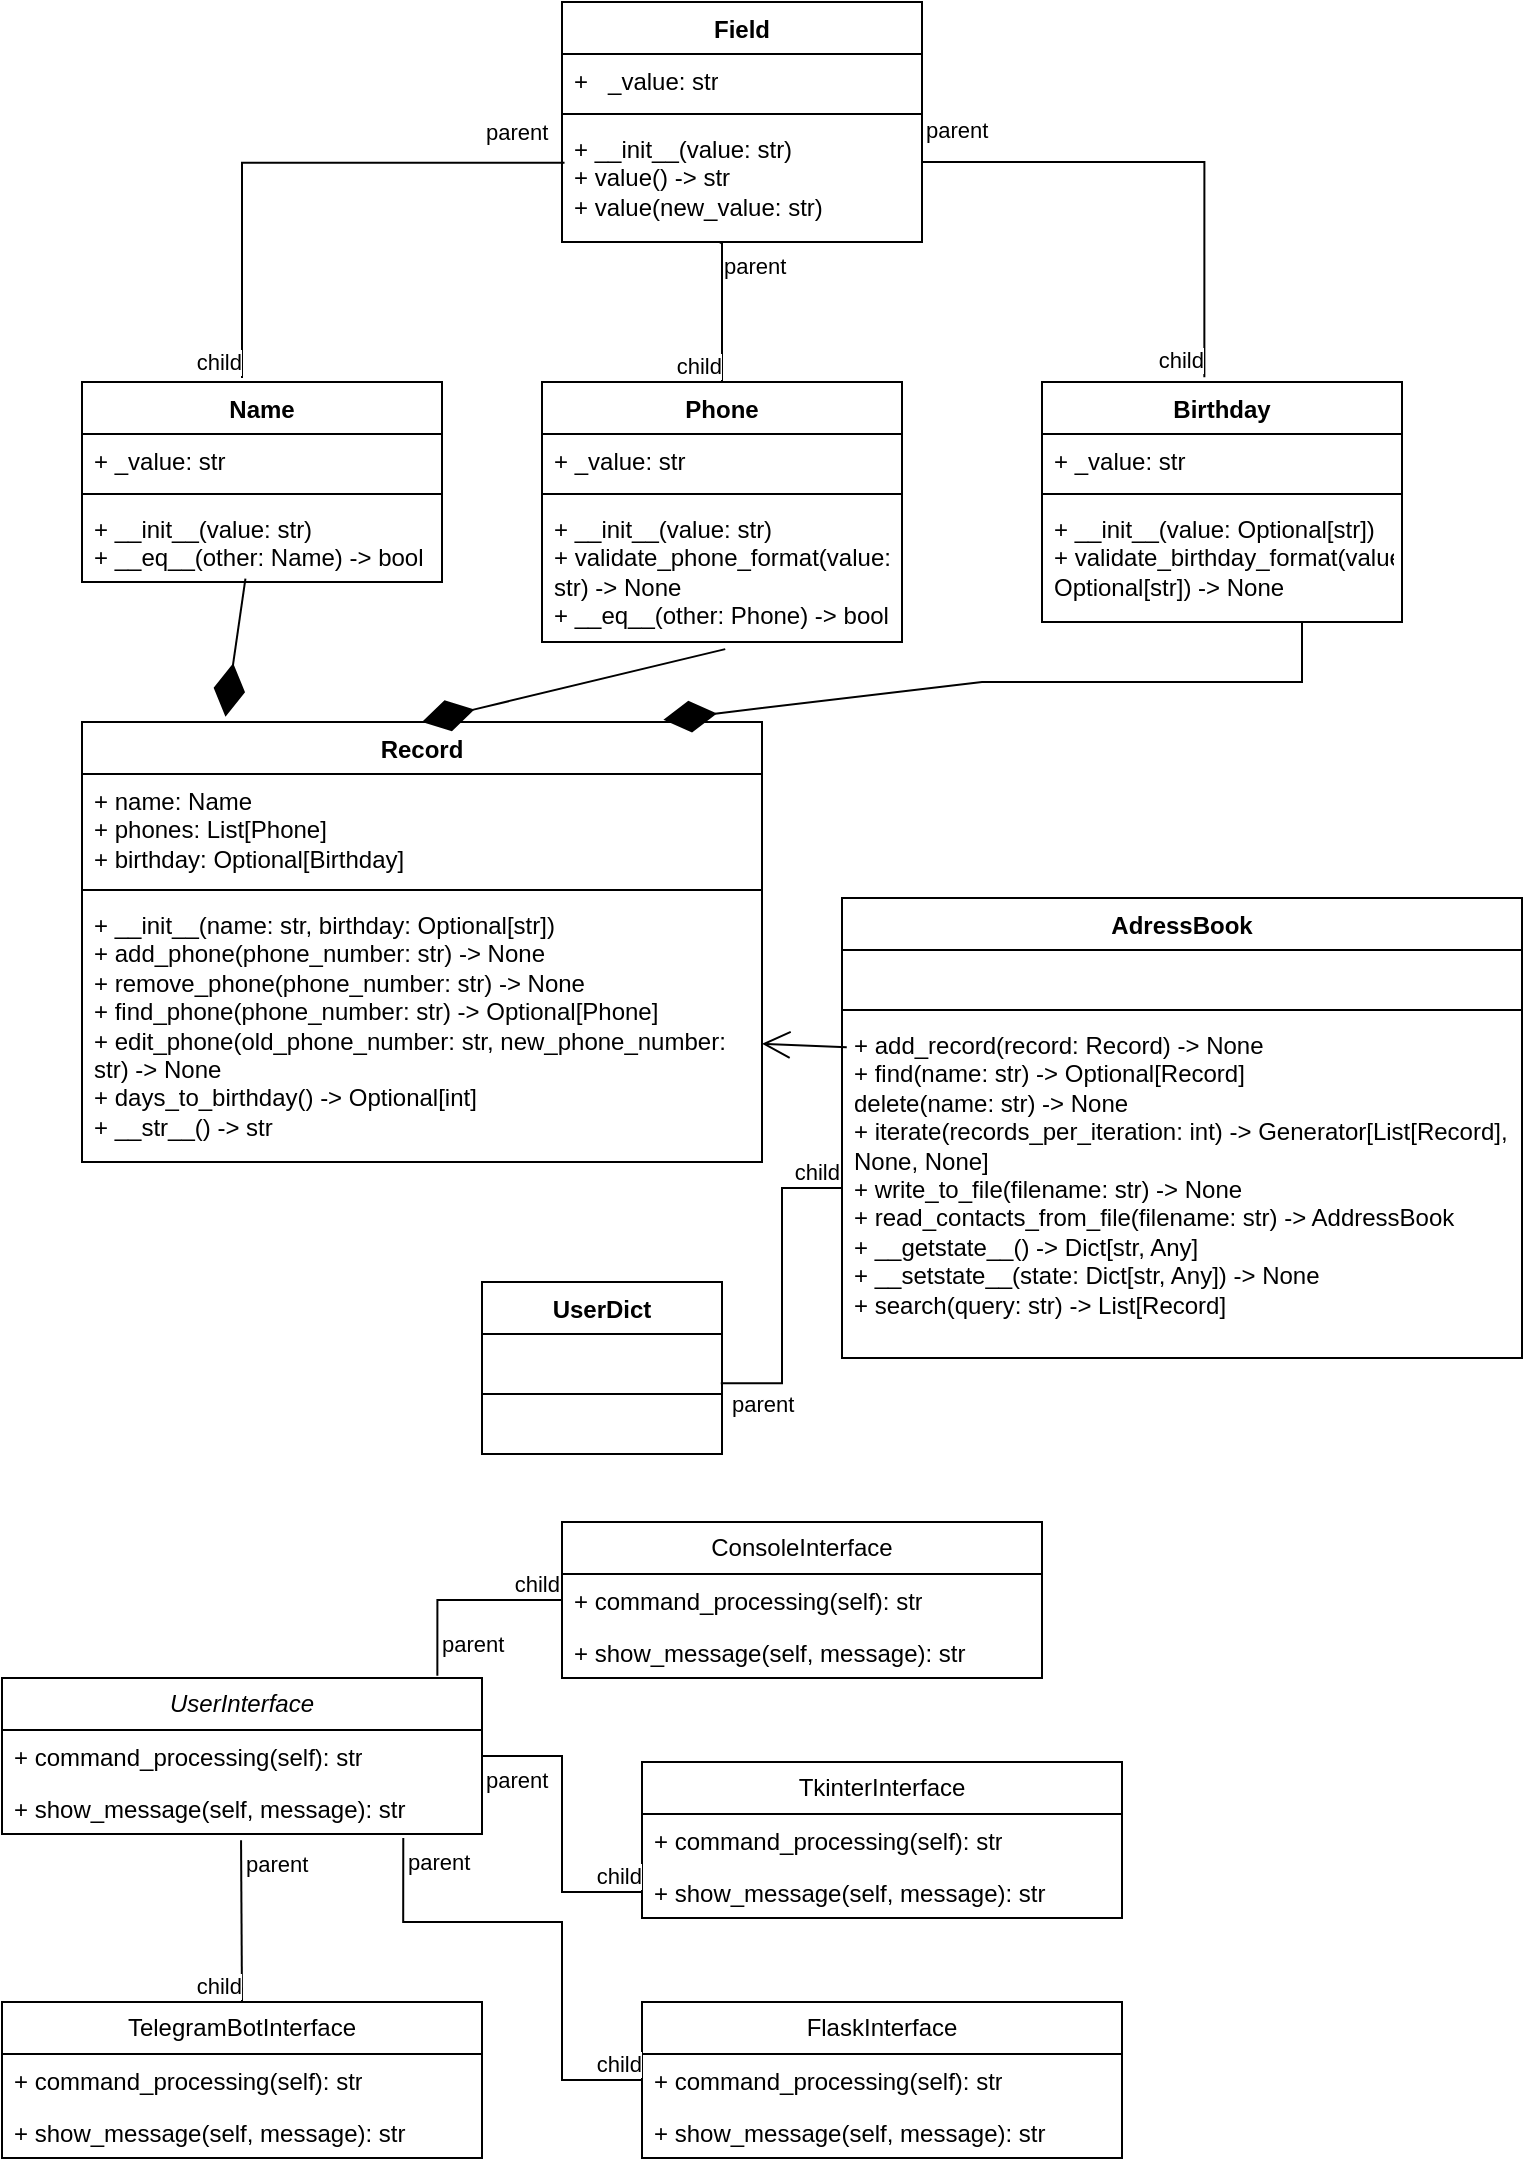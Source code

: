 <mxfile version="23.0.2" type="device">
  <diagram id="C5RBs43oDa-KdzZeNtuy" name="Page-1">
    <mxGraphModel dx="1050" dy="564" grid="1" gridSize="10" guides="1" tooltips="1" connect="1" arrows="1" fold="1" page="1" pageScale="1" pageWidth="827" pageHeight="1169" math="0" shadow="0">
      <root>
        <mxCell id="WIyWlLk6GJQsqaUBKTNV-0" />
        <mxCell id="WIyWlLk6GJQsqaUBKTNV-1" parent="WIyWlLk6GJQsqaUBKTNV-0" />
        <mxCell id="naYf3jAGKnjFygODrlEL-7" value="&lt;font style=&quot;vertical-align: inherit;&quot;&gt;&lt;font style=&quot;vertical-align: inherit;&quot;&gt;Field&lt;/font&gt;&lt;/font&gt;" style="swimlane;fontStyle=1;align=center;verticalAlign=top;childLayout=stackLayout;horizontal=1;startSize=26;horizontalStack=0;resizeParent=1;resizeParentMax=0;resizeLast=0;collapsible=1;marginBottom=0;whiteSpace=wrap;html=1;" parent="WIyWlLk6GJQsqaUBKTNV-1" vertex="1">
          <mxGeometry x="320" y="40" width="180" height="120" as="geometry" />
        </mxCell>
        <mxCell id="naYf3jAGKnjFygODrlEL-8" value="&lt;font style=&quot;vertical-align: inherit;&quot;&gt;&lt;font style=&quot;vertical-align: inherit;&quot;&gt;&lt;font style=&quot;vertical-align: inherit;&quot;&gt;&lt;font style=&quot;vertical-align: inherit;&quot;&gt;&lt;font style=&quot;vertical-align: inherit;&quot;&gt;&lt;font style=&quot;vertical-align: inherit;&quot;&gt;+&amp;nbsp;&amp;nbsp;&lt;/font&gt;&lt;/font&gt;&lt;/font&gt;&lt;/font&gt;&lt;/font&gt;&lt;/font&gt;&lt;font style=&quot;vertical-align: inherit;&quot;&gt;&lt;font style=&quot;vertical-align: inherit;&quot;&gt; _value: str&lt;br&gt;&lt;/font&gt;&lt;/font&gt;" style="text;strokeColor=none;fillColor=none;align=left;verticalAlign=top;spacingLeft=4;spacingRight=4;overflow=hidden;rotatable=0;points=[[0,0.5],[1,0.5]];portConstraint=eastwest;whiteSpace=wrap;html=1;" parent="naYf3jAGKnjFygODrlEL-7" vertex="1">
          <mxGeometry y="26" width="180" height="26" as="geometry" />
        </mxCell>
        <mxCell id="naYf3jAGKnjFygODrlEL-9" value="" style="line;strokeWidth=1;fillColor=none;align=left;verticalAlign=middle;spacingTop=-1;spacingLeft=3;spacingRight=3;rotatable=0;labelPosition=right;points=[];portConstraint=eastwest;strokeColor=inherit;" parent="naYf3jAGKnjFygODrlEL-7" vertex="1">
          <mxGeometry y="52" width="180" height="8" as="geometry" />
        </mxCell>
        <mxCell id="naYf3jAGKnjFygODrlEL-10" value="+ __init__(value: str)&lt;br&gt;+ value() -&amp;gt; str&lt;br&gt;+&amp;nbsp;value(new_value: str)" style="text;strokeColor=none;fillColor=none;align=left;verticalAlign=top;spacingLeft=4;spacingRight=4;overflow=hidden;rotatable=0;points=[[0,0.5],[1,0.5]];portConstraint=eastwest;whiteSpace=wrap;html=1;" parent="naYf3jAGKnjFygODrlEL-7" vertex="1">
          <mxGeometry y="60" width="180" height="60" as="geometry" />
        </mxCell>
        <mxCell id="naYf3jAGKnjFygODrlEL-11" value="&lt;font style=&quot;vertical-align: inherit;&quot;&gt;&lt;font style=&quot;vertical-align: inherit;&quot;&gt;Name&lt;/font&gt;&lt;/font&gt;" style="swimlane;fontStyle=1;align=center;verticalAlign=top;childLayout=stackLayout;horizontal=1;startSize=26;horizontalStack=0;resizeParent=1;resizeParentMax=0;resizeLast=0;collapsible=1;marginBottom=0;whiteSpace=wrap;html=1;" parent="WIyWlLk6GJQsqaUBKTNV-1" vertex="1">
          <mxGeometry x="80" y="230" width="180" height="100" as="geometry" />
        </mxCell>
        <mxCell id="naYf3jAGKnjFygODrlEL-12" value="&lt;font style=&quot;border-color: var(--border-color); vertical-align: inherit;&quot;&gt;+&lt;/font&gt;&lt;font style=&quot;border-color: var(--border-color); vertical-align: inherit;&quot;&gt;&amp;nbsp;_value: str&lt;/font&gt;" style="text;strokeColor=none;fillColor=none;align=left;verticalAlign=top;spacingLeft=4;spacingRight=4;overflow=hidden;rotatable=0;points=[[0,0.5],[1,0.5]];portConstraint=eastwest;whiteSpace=wrap;html=1;" parent="naYf3jAGKnjFygODrlEL-11" vertex="1">
          <mxGeometry y="26" width="180" height="26" as="geometry" />
        </mxCell>
        <mxCell id="naYf3jAGKnjFygODrlEL-13" value="" style="line;strokeWidth=1;fillColor=none;align=left;verticalAlign=middle;spacingTop=-1;spacingLeft=3;spacingRight=3;rotatable=0;labelPosition=right;points=[];portConstraint=eastwest;strokeColor=inherit;" parent="naYf3jAGKnjFygODrlEL-11" vertex="1">
          <mxGeometry y="52" width="180" height="8" as="geometry" />
        </mxCell>
        <mxCell id="naYf3jAGKnjFygODrlEL-14" value="+ __init__(value: str)&lt;br style=&quot;border-color: var(--border-color);&quot;&gt;+ __eq__(other: Name) -&amp;gt; bool" style="text;strokeColor=none;fillColor=none;align=left;verticalAlign=top;spacingLeft=4;spacingRight=4;overflow=hidden;rotatable=0;points=[[0,0.5],[1,0.5]];portConstraint=eastwest;whiteSpace=wrap;html=1;" parent="naYf3jAGKnjFygODrlEL-11" vertex="1">
          <mxGeometry y="60" width="180" height="40" as="geometry" />
        </mxCell>
        <mxCell id="naYf3jAGKnjFygODrlEL-15" value="&lt;font style=&quot;vertical-align: inherit;&quot;&gt;&lt;font style=&quot;vertical-align: inherit;&quot;&gt;Phone&lt;/font&gt;&lt;/font&gt;" style="swimlane;fontStyle=1;align=center;verticalAlign=top;childLayout=stackLayout;horizontal=1;startSize=26;horizontalStack=0;resizeParent=1;resizeParentMax=0;resizeLast=0;collapsible=1;marginBottom=0;whiteSpace=wrap;html=1;" parent="WIyWlLk6GJQsqaUBKTNV-1" vertex="1">
          <mxGeometry x="310" y="230" width="180" height="130" as="geometry" />
        </mxCell>
        <mxCell id="naYf3jAGKnjFygODrlEL-16" value="&lt;font style=&quot;border-color: var(--border-color); vertical-align: inherit;&quot;&gt;+&lt;/font&gt;&lt;font style=&quot;border-color: var(--border-color); vertical-align: inherit;&quot;&gt;&amp;nbsp;_value: str&lt;/font&gt;" style="text;strokeColor=none;fillColor=none;align=left;verticalAlign=top;spacingLeft=4;spacingRight=4;overflow=hidden;rotatable=0;points=[[0,0.5],[1,0.5]];portConstraint=eastwest;whiteSpace=wrap;html=1;" parent="naYf3jAGKnjFygODrlEL-15" vertex="1">
          <mxGeometry y="26" width="180" height="26" as="geometry" />
        </mxCell>
        <mxCell id="naYf3jAGKnjFygODrlEL-17" value="" style="line;strokeWidth=1;fillColor=none;align=left;verticalAlign=middle;spacingTop=-1;spacingLeft=3;spacingRight=3;rotatable=0;labelPosition=right;points=[];portConstraint=eastwest;strokeColor=inherit;" parent="naYf3jAGKnjFygODrlEL-15" vertex="1">
          <mxGeometry y="52" width="180" height="8" as="geometry" />
        </mxCell>
        <mxCell id="naYf3jAGKnjFygODrlEL-18" value="+&amp;nbsp;__init__(value: str)&lt;br&gt;+&amp;nbsp;validate_phone_format(value: str) -&amp;gt; None&lt;br&gt;+&amp;nbsp;__eq__(other: Phone) -&amp;gt; bool" style="text;strokeColor=none;fillColor=none;align=left;verticalAlign=top;spacingLeft=4;spacingRight=4;overflow=hidden;rotatable=0;points=[[0,0.5],[1,0.5]];portConstraint=eastwest;whiteSpace=wrap;html=1;" parent="naYf3jAGKnjFygODrlEL-15" vertex="1">
          <mxGeometry y="60" width="180" height="70" as="geometry" />
        </mxCell>
        <mxCell id="naYf3jAGKnjFygODrlEL-19" value="&lt;font style=&quot;vertical-align: inherit;&quot;&gt;&lt;font style=&quot;vertical-align: inherit;&quot;&gt;Birthday&lt;/font&gt;&lt;/font&gt;" style="swimlane;fontStyle=1;align=center;verticalAlign=top;childLayout=stackLayout;horizontal=1;startSize=26;horizontalStack=0;resizeParent=1;resizeParentMax=0;resizeLast=0;collapsible=1;marginBottom=0;whiteSpace=wrap;html=1;" parent="WIyWlLk6GJQsqaUBKTNV-1" vertex="1">
          <mxGeometry x="560" y="230" width="180" height="120" as="geometry" />
        </mxCell>
        <mxCell id="naYf3jAGKnjFygODrlEL-20" value="&lt;font style=&quot;border-color: var(--border-color); vertical-align: inherit;&quot;&gt;+&lt;/font&gt;&lt;font style=&quot;border-color: var(--border-color); vertical-align: inherit;&quot;&gt;&amp;nbsp;_value: str&lt;/font&gt;" style="text;strokeColor=none;fillColor=none;align=left;verticalAlign=top;spacingLeft=4;spacingRight=4;overflow=hidden;rotatable=0;points=[[0,0.5],[1,0.5]];portConstraint=eastwest;whiteSpace=wrap;html=1;" parent="naYf3jAGKnjFygODrlEL-19" vertex="1">
          <mxGeometry y="26" width="180" height="26" as="geometry" />
        </mxCell>
        <mxCell id="naYf3jAGKnjFygODrlEL-21" value="" style="line;strokeWidth=1;fillColor=none;align=left;verticalAlign=middle;spacingTop=-1;spacingLeft=3;spacingRight=3;rotatable=0;labelPosition=right;points=[];portConstraint=eastwest;strokeColor=inherit;" parent="naYf3jAGKnjFygODrlEL-19" vertex="1">
          <mxGeometry y="52" width="180" height="8" as="geometry" />
        </mxCell>
        <mxCell id="naYf3jAGKnjFygODrlEL-22" value="+&amp;nbsp;__init__(value: Optional[str])&lt;br&gt;+&amp;nbsp;validate_birthday_format(value: Optional[str]) -&amp;gt; None" style="text;strokeColor=none;fillColor=none;align=left;verticalAlign=top;spacingLeft=4;spacingRight=4;overflow=hidden;rotatable=0;points=[[0,0.5],[1,0.5]];portConstraint=eastwest;whiteSpace=wrap;html=1;" parent="naYf3jAGKnjFygODrlEL-19" vertex="1">
          <mxGeometry y="60" width="180" height="60" as="geometry" />
        </mxCell>
        <mxCell id="naYf3jAGKnjFygODrlEL-23" value="&lt;font style=&quot;vertical-align: inherit;&quot;&gt;&lt;font style=&quot;vertical-align: inherit;&quot;&gt;Record&lt;br&gt;&lt;br&gt;&lt;/font&gt;&lt;/font&gt;" style="swimlane;fontStyle=1;align=center;verticalAlign=top;childLayout=stackLayout;horizontal=1;startSize=26;horizontalStack=0;resizeParent=1;resizeParentMax=0;resizeLast=0;collapsible=1;marginBottom=0;whiteSpace=wrap;html=1;" parent="WIyWlLk6GJQsqaUBKTNV-1" vertex="1">
          <mxGeometry x="80" y="400" width="340" height="220" as="geometry" />
        </mxCell>
        <mxCell id="naYf3jAGKnjFygODrlEL-24" value="+&amp;nbsp;name: Name&lt;br&gt;+&amp;nbsp;phones: List[Phone]&lt;br&gt;+&amp;nbsp;birthday: Optional[Birthday]" style="text;strokeColor=none;fillColor=none;align=left;verticalAlign=top;spacingLeft=4;spacingRight=4;overflow=hidden;rotatable=0;points=[[0,0.5],[1,0.5]];portConstraint=eastwest;whiteSpace=wrap;html=1;" parent="naYf3jAGKnjFygODrlEL-23" vertex="1">
          <mxGeometry y="26" width="340" height="54" as="geometry" />
        </mxCell>
        <mxCell id="naYf3jAGKnjFygODrlEL-25" value="" style="line;strokeWidth=1;fillColor=none;align=left;verticalAlign=middle;spacingTop=-1;spacingLeft=3;spacingRight=3;rotatable=0;labelPosition=right;points=[];portConstraint=eastwest;strokeColor=inherit;" parent="naYf3jAGKnjFygODrlEL-23" vertex="1">
          <mxGeometry y="80" width="340" height="8" as="geometry" />
        </mxCell>
        <mxCell id="naYf3jAGKnjFygODrlEL-26" value="&lt;font face=&quot;Helvetica&quot; style=&quot;font-size: 12px;&quot;&gt;+&amp;nbsp;&lt;span style=&quot;color: var(--tw-prose-code); background-color: initial;&quot;&gt;__init__(name: s&lt;/span&gt;&lt;span style=&quot;color: var(--tw-prose-code); background-color: initial;&quot;&gt;tr, birthday: Optional[str])&lt;br&gt;&lt;/span&gt;+&amp;nbsp;&lt;span style=&quot;color: var(--tw-prose-code); background-color: initial;&quot;&gt;add_phone(phone_number: str) -&amp;gt; None&lt;br&gt;&lt;/span&gt;+&amp;nbsp;&lt;span style=&quot;color: var(--tw-prose-code); background-color: initial;&quot;&gt;remove_phone(phone_number: str) -&amp;gt; None&lt;br&gt;&lt;/span&gt;+&amp;nbsp;&lt;span style=&quot;color: var(--tw-prose-code); background-color: initial;&quot;&gt;find_phone(phone_number: str) -&amp;gt; Optional[Phone]&lt;br&gt;&lt;/span&gt;+&amp;nbsp;&lt;span style=&quot;color: var(--tw-prose-code); background-color: initial;&quot;&gt;edit_phone(old_phone_number: str, new_phone_number: str) -&amp;gt; None&lt;br&gt;&lt;/span&gt;+&amp;nbsp;&lt;span style=&quot;color: var(--tw-prose-code); background-color: initial;&quot;&gt;days_to_birthday() -&amp;gt; Optional[int]&lt;br&gt;&lt;/span&gt;+&amp;nbsp;&lt;span style=&quot;color: var(--tw-prose-code); background-color: initial;&quot;&gt;__str__() -&amp;gt; str&lt;/span&gt;&lt;/font&gt;" style="text;strokeColor=none;fillColor=none;align=left;verticalAlign=top;spacingLeft=4;spacingRight=4;overflow=hidden;rotatable=0;points=[[0,0.5],[1,0.5]];portConstraint=eastwest;whiteSpace=wrap;html=1;" parent="naYf3jAGKnjFygODrlEL-23" vertex="1">
          <mxGeometry y="88" width="340" height="132" as="geometry" />
        </mxCell>
        <mxCell id="naYf3jAGKnjFygODrlEL-27" value="&lt;font style=&quot;vertical-align: inherit;&quot;&gt;&lt;font style=&quot;vertical-align: inherit;&quot;&gt;AdressBook&lt;/font&gt;&lt;/font&gt;" style="swimlane;fontStyle=1;align=center;verticalAlign=top;childLayout=stackLayout;horizontal=1;startSize=26;horizontalStack=0;resizeParent=1;resizeParentMax=0;resizeLast=0;collapsible=1;marginBottom=0;whiteSpace=wrap;html=1;" parent="WIyWlLk6GJQsqaUBKTNV-1" vertex="1">
          <mxGeometry x="460" y="488" width="340" height="230" as="geometry" />
        </mxCell>
        <mxCell id="naYf3jAGKnjFygODrlEL-28" value="&lt;br&gt;" style="text;strokeColor=none;fillColor=none;align=left;verticalAlign=top;spacingLeft=4;spacingRight=4;overflow=hidden;rotatable=0;points=[[0,0.5],[1,0.5]];portConstraint=eastwest;whiteSpace=wrap;html=1;" parent="naYf3jAGKnjFygODrlEL-27" vertex="1">
          <mxGeometry y="26" width="340" height="26" as="geometry" />
        </mxCell>
        <mxCell id="naYf3jAGKnjFygODrlEL-29" value="" style="line;strokeWidth=1;fillColor=none;align=left;verticalAlign=middle;spacingTop=-1;spacingLeft=3;spacingRight=3;rotatable=0;labelPosition=right;points=[];portConstraint=eastwest;strokeColor=inherit;" parent="naYf3jAGKnjFygODrlEL-27" vertex="1">
          <mxGeometry y="52" width="340" height="8" as="geometry" />
        </mxCell>
        <mxCell id="naYf3jAGKnjFygODrlEL-30" value="+&amp;nbsp;add_record(record: Record) -&amp;gt; None&lt;div&gt;+ find(name: str) -&amp;gt; Optional[Record]&lt;/div&gt;&lt;div&gt;delete(name: str) -&amp;gt; None&lt;/div&gt;&lt;div&gt;+ iterate(records_per_iteration: int) -&amp;gt; Generator[List[Record], None, None]&lt;/div&gt;&lt;div&gt;+ write_to_file(filename: str) -&amp;gt; None&lt;/div&gt;&lt;div&gt;+ read_contacts_from_file(filename: str) -&amp;gt; AddressBook&lt;/div&gt;&lt;div&gt;+ __getstate__() -&amp;gt; Dict[str, Any]&lt;/div&gt;&lt;div&gt;+ __setstate__(state: Dict[str, Any]) -&amp;gt; None&lt;/div&gt;&lt;div&gt;+ search(query: str) -&amp;gt; List[Record]&lt;/div&gt;" style="text;strokeColor=none;fillColor=none;align=left;verticalAlign=top;spacingLeft=4;spacingRight=4;overflow=hidden;rotatable=0;points=[[0,0.5],[1,0.5]];portConstraint=eastwest;whiteSpace=wrap;html=1;" parent="naYf3jAGKnjFygODrlEL-27" vertex="1">
          <mxGeometry y="60" width="340" height="170" as="geometry" />
        </mxCell>
        <mxCell id="naYf3jAGKnjFygODrlEL-31" value="&lt;font style=&quot;vertical-align: inherit;&quot;&gt;&lt;font style=&quot;vertical-align: inherit;&quot;&gt;UserDict&lt;/font&gt;&lt;/font&gt;" style="swimlane;fontStyle=1;align=center;verticalAlign=top;childLayout=stackLayout;horizontal=1;startSize=26;horizontalStack=0;resizeParent=1;resizeParentMax=0;resizeLast=0;collapsible=1;marginBottom=0;whiteSpace=wrap;html=1;" parent="WIyWlLk6GJQsqaUBKTNV-1" vertex="1">
          <mxGeometry x="280" y="680" width="120" height="86" as="geometry" />
        </mxCell>
        <mxCell id="naYf3jAGKnjFygODrlEL-32" value="&lt;br&gt;" style="text;strokeColor=none;fillColor=none;align=left;verticalAlign=top;spacingLeft=4;spacingRight=4;overflow=hidden;rotatable=0;points=[[0,0.5],[1,0.5]];portConstraint=eastwest;whiteSpace=wrap;html=1;" parent="naYf3jAGKnjFygODrlEL-31" vertex="1">
          <mxGeometry y="26" width="120" height="26" as="geometry" />
        </mxCell>
        <mxCell id="naYf3jAGKnjFygODrlEL-33" value="" style="line;strokeWidth=1;fillColor=none;align=left;verticalAlign=middle;spacingTop=-1;spacingLeft=3;spacingRight=3;rotatable=0;labelPosition=right;points=[];portConstraint=eastwest;strokeColor=inherit;" parent="naYf3jAGKnjFygODrlEL-31" vertex="1">
          <mxGeometry y="52" width="120" height="8" as="geometry" />
        </mxCell>
        <mxCell id="naYf3jAGKnjFygODrlEL-34" value="&lt;br&gt;" style="text;strokeColor=none;fillColor=none;align=left;verticalAlign=top;spacingLeft=4;spacingRight=4;overflow=hidden;rotatable=0;points=[[0,0.5],[1,0.5]];portConstraint=eastwest;whiteSpace=wrap;html=1;" parent="naYf3jAGKnjFygODrlEL-31" vertex="1">
          <mxGeometry y="60" width="120" height="26" as="geometry" />
        </mxCell>
        <mxCell id="naYf3jAGKnjFygODrlEL-42" value="" style="endArrow=none;html=1;edgeStyle=orthogonalEdgeStyle;rounded=0;entryX=0.5;entryY=0;entryDx=0;entryDy=0;exitX=0.438;exitY=1.007;exitDx=0;exitDy=0;exitPerimeter=0;" parent="WIyWlLk6GJQsqaUBKTNV-1" target="naYf3jAGKnjFygODrlEL-15" edge="1" source="naYf3jAGKnjFygODrlEL-10">
          <mxGeometry relative="1" as="geometry">
            <mxPoint x="410" y="160" as="sourcePoint" />
            <mxPoint x="490" y="120" as="targetPoint" />
            <Array as="points">
              <mxPoint x="400" y="160" />
            </Array>
          </mxGeometry>
        </mxCell>
        <mxCell id="naYf3jAGKnjFygODrlEL-43" value="parent" style="edgeLabel;resizable=0;html=1;align=left;verticalAlign=bottom;" parent="naYf3jAGKnjFygODrlEL-42" connectable="0" vertex="1">
          <mxGeometry x="-1" relative="1" as="geometry">
            <mxPoint y="20" as="offset" />
          </mxGeometry>
        </mxCell>
        <mxCell id="naYf3jAGKnjFygODrlEL-44" value="child" style="edgeLabel;resizable=0;html=1;align=right;verticalAlign=bottom;" parent="naYf3jAGKnjFygODrlEL-42" connectable="0" vertex="1">
          <mxGeometry x="1" relative="1" as="geometry" />
        </mxCell>
        <mxCell id="naYf3jAGKnjFygODrlEL-51" value="" style="endArrow=open;endFill=1;endSize=12;html=1;rounded=0;exitX=0.007;exitY=0.086;exitDx=0;exitDy=0;exitPerimeter=0;" parent="WIyWlLk6GJQsqaUBKTNV-1" source="naYf3jAGKnjFygODrlEL-30" target="naYf3jAGKnjFygODrlEL-26" edge="1">
          <mxGeometry width="160" relative="1" as="geometry">
            <mxPoint x="330" y="520" as="sourcePoint" />
            <mxPoint x="420" y="580" as="targetPoint" />
          </mxGeometry>
        </mxCell>
        <mxCell id="naYf3jAGKnjFygODrlEL-70" value="" style="endArrow=diamondThin;endFill=1;endSize=24;html=1;rounded=0;entryX=0.855;entryY=-0.005;entryDx=0;entryDy=0;entryPerimeter=0;" parent="WIyWlLk6GJQsqaUBKTNV-1" target="naYf3jAGKnjFygODrlEL-23" edge="1">
          <mxGeometry width="160" relative="1" as="geometry">
            <mxPoint x="690" y="350" as="sourcePoint" />
            <mxPoint x="530" y="430" as="targetPoint" />
            <Array as="points">
              <mxPoint x="690" y="380" />
              <mxPoint x="530" y="380" />
            </Array>
          </mxGeometry>
        </mxCell>
        <mxCell id="naYf3jAGKnjFygODrlEL-71" value="" style="endArrow=diamondThin;endFill=1;endSize=24;html=1;rounded=0;exitX=0.509;exitY=1.051;exitDx=0;exitDy=0;exitPerimeter=0;entryX=0.5;entryY=0;entryDx=0;entryDy=0;" parent="WIyWlLk6GJQsqaUBKTNV-1" source="naYf3jAGKnjFygODrlEL-18" target="naYf3jAGKnjFygODrlEL-23" edge="1">
          <mxGeometry width="160" relative="1" as="geometry">
            <mxPoint x="260" y="430" as="sourcePoint" />
            <mxPoint x="420" y="430" as="targetPoint" />
          </mxGeometry>
        </mxCell>
        <mxCell id="WKy5ZO5kyxeO5lvzxy-c-2" value="" style="endArrow=diamondThin;endFill=1;endSize=24;html=1;rounded=0;entryX=0.211;entryY=-0.012;entryDx=0;entryDy=0;entryPerimeter=0;exitX=0.454;exitY=0.957;exitDx=0;exitDy=0;exitPerimeter=0;" parent="WIyWlLk6GJQsqaUBKTNV-1" source="naYf3jAGKnjFygODrlEL-14" target="naYf3jAGKnjFygODrlEL-23" edge="1">
          <mxGeometry width="160" relative="1" as="geometry">
            <mxPoint x="240" y="380" as="sourcePoint" />
            <mxPoint x="400" y="380" as="targetPoint" />
          </mxGeometry>
        </mxCell>
        <mxCell id="WKy5ZO5kyxeO5lvzxy-c-3" value="&lt;div style=&quot;line-height: 19px;&quot;&gt;&lt;span style=&quot;background-color: rgb(255, 255, 255);&quot;&gt;&lt;i style=&quot;&quot;&gt;&lt;font style=&quot;font-size: 12px;&quot; face=&quot;Helvetica&quot;&gt;UserInterface&lt;/font&gt;&lt;/i&gt;&lt;/span&gt;&lt;/div&gt;" style="swimlane;fontStyle=0;childLayout=stackLayout;horizontal=1;startSize=26;fillColor=none;horizontalStack=0;resizeParent=1;resizeParentMax=0;resizeLast=0;collapsible=1;marginBottom=0;whiteSpace=wrap;html=1;" parent="WIyWlLk6GJQsqaUBKTNV-1" vertex="1">
          <mxGeometry x="40" y="878" width="240" height="78" as="geometry" />
        </mxCell>
        <mxCell id="WKy5ZO5kyxeO5lvzxy-c-4" value="+&amp;nbsp;command_processing(self): str" style="text;strokeColor=none;fillColor=none;align=left;verticalAlign=top;spacingLeft=4;spacingRight=4;overflow=hidden;rotatable=0;points=[[0,0.5],[1,0.5]];portConstraint=eastwest;whiteSpace=wrap;html=1;" parent="WKy5ZO5kyxeO5lvzxy-c-3" vertex="1">
          <mxGeometry y="26" width="240" height="26" as="geometry" />
        </mxCell>
        <mxCell id="WKy5ZO5kyxeO5lvzxy-c-5" value="+&amp;nbsp;show_message(self, message): str" style="text;strokeColor=none;fillColor=none;align=left;verticalAlign=top;spacingLeft=4;spacingRight=4;overflow=hidden;rotatable=0;points=[[0,0.5],[1,0.5]];portConstraint=eastwest;whiteSpace=wrap;html=1;" parent="WKy5ZO5kyxeO5lvzxy-c-3" vertex="1">
          <mxGeometry y="52" width="240" height="26" as="geometry" />
        </mxCell>
        <mxCell id="WKy5ZO5kyxeO5lvzxy-c-8" value="&lt;div style=&quot;line-height: 19px;&quot;&gt;&lt;div style=&quot;line-height: 19px;&quot;&gt;&lt;font style=&quot;font-size: 12px;&quot; face=&quot;Helvetica&quot;&gt;ConsoleInterface&lt;/font&gt;&lt;/div&gt;&lt;/div&gt;" style="swimlane;fontStyle=0;childLayout=stackLayout;horizontal=1;startSize=26;fillColor=none;horizontalStack=0;resizeParent=1;resizeParentMax=0;resizeLast=0;collapsible=1;marginBottom=0;whiteSpace=wrap;html=1;" parent="WIyWlLk6GJQsqaUBKTNV-1" vertex="1">
          <mxGeometry x="320" y="800" width="240" height="78" as="geometry" />
        </mxCell>
        <mxCell id="WKy5ZO5kyxeO5lvzxy-c-9" value="+&amp;nbsp;command_processing(self): str" style="text;strokeColor=none;fillColor=none;align=left;verticalAlign=top;spacingLeft=4;spacingRight=4;overflow=hidden;rotatable=0;points=[[0,0.5],[1,0.5]];portConstraint=eastwest;whiteSpace=wrap;html=1;" parent="WKy5ZO5kyxeO5lvzxy-c-8" vertex="1">
          <mxGeometry y="26" width="240" height="26" as="geometry" />
        </mxCell>
        <mxCell id="WKy5ZO5kyxeO5lvzxy-c-10" value="+&amp;nbsp;show_message(self, message): str" style="text;strokeColor=none;fillColor=none;align=left;verticalAlign=top;spacingLeft=4;spacingRight=4;overflow=hidden;rotatable=0;points=[[0,0.5],[1,0.5]];portConstraint=eastwest;whiteSpace=wrap;html=1;" parent="WKy5ZO5kyxeO5lvzxy-c-8" vertex="1">
          <mxGeometry y="52" width="240" height="26" as="geometry" />
        </mxCell>
        <mxCell id="WKy5ZO5kyxeO5lvzxy-c-11" value="&lt;div style=&quot;line-height: 19px;&quot;&gt;&lt;div style=&quot;line-height: 19px;&quot;&gt;&lt;font style=&quot;font-size: 12px;&quot; face=&quot;Helvetica&quot;&gt;TkinterInterface&lt;/font&gt;&lt;/div&gt;&lt;/div&gt;" style="swimlane;fontStyle=0;childLayout=stackLayout;horizontal=1;startSize=26;fillColor=none;horizontalStack=0;resizeParent=1;resizeParentMax=0;resizeLast=0;collapsible=1;marginBottom=0;whiteSpace=wrap;html=1;" parent="WIyWlLk6GJQsqaUBKTNV-1" vertex="1">
          <mxGeometry x="360" y="920" width="240" height="78" as="geometry" />
        </mxCell>
        <mxCell id="WKy5ZO5kyxeO5lvzxy-c-12" value="+&amp;nbsp;command_processing(self): str" style="text;strokeColor=none;fillColor=none;align=left;verticalAlign=top;spacingLeft=4;spacingRight=4;overflow=hidden;rotatable=0;points=[[0,0.5],[1,0.5]];portConstraint=eastwest;whiteSpace=wrap;html=1;" parent="WKy5ZO5kyxeO5lvzxy-c-11" vertex="1">
          <mxGeometry y="26" width="240" height="26" as="geometry" />
        </mxCell>
        <mxCell id="WKy5ZO5kyxeO5lvzxy-c-13" value="+&amp;nbsp;show_message(self, message): str" style="text;strokeColor=none;fillColor=none;align=left;verticalAlign=top;spacingLeft=4;spacingRight=4;overflow=hidden;rotatable=0;points=[[0,0.5],[1,0.5]];portConstraint=eastwest;whiteSpace=wrap;html=1;" parent="WKy5ZO5kyxeO5lvzxy-c-11" vertex="1">
          <mxGeometry y="52" width="240" height="26" as="geometry" />
        </mxCell>
        <mxCell id="WKy5ZO5kyxeO5lvzxy-c-14" value="&lt;div style=&quot;line-height: 19px;&quot;&gt;&lt;div style=&quot;line-height: 19px;&quot;&gt;&lt;font style=&quot;font-size: 12px;&quot;&gt;FlaskInterface&lt;/font&gt;&lt;/div&gt;&lt;/div&gt;" style="swimlane;fontStyle=0;childLayout=stackLayout;horizontal=1;startSize=26;fillColor=none;horizontalStack=0;resizeParent=1;resizeParentMax=0;resizeLast=0;collapsible=1;marginBottom=0;whiteSpace=wrap;html=1;" parent="WIyWlLk6GJQsqaUBKTNV-1" vertex="1">
          <mxGeometry x="360" y="1040" width="240" height="78" as="geometry" />
        </mxCell>
        <mxCell id="WKy5ZO5kyxeO5lvzxy-c-15" value="+&amp;nbsp;command_processing(self): str" style="text;strokeColor=none;fillColor=none;align=left;verticalAlign=top;spacingLeft=4;spacingRight=4;overflow=hidden;rotatable=0;points=[[0,0.5],[1,0.5]];portConstraint=eastwest;whiteSpace=wrap;html=1;" parent="WKy5ZO5kyxeO5lvzxy-c-14" vertex="1">
          <mxGeometry y="26" width="240" height="26" as="geometry" />
        </mxCell>
        <mxCell id="WKy5ZO5kyxeO5lvzxy-c-16" value="+&amp;nbsp;show_message(self, message): str" style="text;strokeColor=none;fillColor=none;align=left;verticalAlign=top;spacingLeft=4;spacingRight=4;overflow=hidden;rotatable=0;points=[[0,0.5],[1,0.5]];portConstraint=eastwest;whiteSpace=wrap;html=1;" parent="WKy5ZO5kyxeO5lvzxy-c-14" vertex="1">
          <mxGeometry y="52" width="240" height="26" as="geometry" />
        </mxCell>
        <mxCell id="WKy5ZO5kyxeO5lvzxy-c-18" value="&lt;div style=&quot;line-height: 19px;&quot;&gt;&lt;div style=&quot;line-height: 19px;&quot;&gt;&lt;font style=&quot;font-size: 12px;&quot; face=&quot;Helvetica&quot;&gt;TelegramBotInterface&lt;/font&gt;&lt;/div&gt;&lt;/div&gt;" style="swimlane;fontStyle=0;childLayout=stackLayout;horizontal=1;startSize=26;fillColor=none;horizontalStack=0;resizeParent=1;resizeParentMax=0;resizeLast=0;collapsible=1;marginBottom=0;whiteSpace=wrap;html=1;" parent="WIyWlLk6GJQsqaUBKTNV-1" vertex="1">
          <mxGeometry x="40" y="1040" width="240" height="78" as="geometry" />
        </mxCell>
        <mxCell id="WKy5ZO5kyxeO5lvzxy-c-19" value="+&amp;nbsp;command_processing(self): str" style="text;strokeColor=none;fillColor=none;align=left;verticalAlign=top;spacingLeft=4;spacingRight=4;overflow=hidden;rotatable=0;points=[[0,0.5],[1,0.5]];portConstraint=eastwest;whiteSpace=wrap;html=1;" parent="WKy5ZO5kyxeO5lvzxy-c-18" vertex="1">
          <mxGeometry y="26" width="240" height="26" as="geometry" />
        </mxCell>
        <mxCell id="WKy5ZO5kyxeO5lvzxy-c-20" value="+&amp;nbsp;show_message(self, message): str" style="text;strokeColor=none;fillColor=none;align=left;verticalAlign=top;spacingLeft=4;spacingRight=4;overflow=hidden;rotatable=0;points=[[0,0.5],[1,0.5]];portConstraint=eastwest;whiteSpace=wrap;html=1;" parent="WKy5ZO5kyxeO5lvzxy-c-18" vertex="1">
          <mxGeometry y="52" width="240" height="26" as="geometry" />
        </mxCell>
        <mxCell id="WKy5ZO5kyxeO5lvzxy-c-22" value="" style="endArrow=none;html=1;edgeStyle=orthogonalEdgeStyle;rounded=0;exitX=0.995;exitY=0.945;exitDx=0;exitDy=0;exitPerimeter=0;" parent="WIyWlLk6GJQsqaUBKTNV-1" source="naYf3jAGKnjFygODrlEL-32" target="naYf3jAGKnjFygODrlEL-30" edge="1">
          <mxGeometry relative="1" as="geometry">
            <mxPoint x="640" y="680" as="sourcePoint" />
            <mxPoint x="390" y="720" as="targetPoint" />
          </mxGeometry>
        </mxCell>
        <mxCell id="WKy5ZO5kyxeO5lvzxy-c-23" value="child" style="edgeLabel;resizable=0;html=1;align=right;verticalAlign=bottom;" parent="WKy5ZO5kyxeO5lvzxy-c-22" connectable="0" vertex="1">
          <mxGeometry x="1" relative="1" as="geometry" />
        </mxCell>
        <mxCell id="WKy5ZO5kyxeO5lvzxy-c-24" value="parent" style="edgeLabel;resizable=0;html=1;align=left;verticalAlign=bottom;" parent="WIyWlLk6GJQsqaUBKTNV-1" connectable="0" vertex="1">
          <mxGeometry x="414.0" y="740" as="geometry">
            <mxPoint x="-11" y="9" as="offset" />
          </mxGeometry>
        </mxCell>
        <mxCell id="WKy5ZO5kyxeO5lvzxy-c-27" value="" style="endArrow=none;html=1;edgeStyle=orthogonalEdgeStyle;rounded=0;entryX=0;entryY=0.5;entryDx=0;entryDy=0;exitX=1;exitY=0.5;exitDx=0;exitDy=0;" parent="WIyWlLk6GJQsqaUBKTNV-1" source="WKy5ZO5kyxeO5lvzxy-c-4" target="WKy5ZO5kyxeO5lvzxy-c-13" edge="1">
          <mxGeometry relative="1" as="geometry">
            <mxPoint x="210" y="820" as="sourcePoint" />
            <mxPoint x="400" y="230" as="targetPoint" />
            <Array as="points">
              <mxPoint x="320" y="917" />
              <mxPoint x="320" y="985" />
            </Array>
          </mxGeometry>
        </mxCell>
        <mxCell id="WKy5ZO5kyxeO5lvzxy-c-28" value="parent" style="edgeLabel;resizable=0;html=1;align=left;verticalAlign=bottom;" parent="WKy5ZO5kyxeO5lvzxy-c-27" connectable="0" vertex="1">
          <mxGeometry x="-1" relative="1" as="geometry">
            <mxPoint y="20" as="offset" />
          </mxGeometry>
        </mxCell>
        <mxCell id="WKy5ZO5kyxeO5lvzxy-c-29" value="child" style="edgeLabel;resizable=0;html=1;align=right;verticalAlign=bottom;" parent="WKy5ZO5kyxeO5lvzxy-c-27" connectable="0" vertex="1">
          <mxGeometry x="1" relative="1" as="geometry" />
        </mxCell>
        <mxCell id="WKy5ZO5kyxeO5lvzxy-c-30" value="" style="endArrow=none;html=1;edgeStyle=orthogonalEdgeStyle;rounded=0;exitX=0.836;exitY=1.077;exitDx=0;exitDy=0;entryX=0;entryY=0.5;entryDx=0;entryDy=0;exitPerimeter=0;" parent="WIyWlLk6GJQsqaUBKTNV-1" source="WKy5ZO5kyxeO5lvzxy-c-5" target="WKy5ZO5kyxeO5lvzxy-c-15" edge="1">
          <mxGeometry relative="1" as="geometry">
            <mxPoint x="290" y="927" as="sourcePoint" />
            <mxPoint x="330" y="1080" as="targetPoint" />
            <Array as="points">
              <mxPoint x="241" y="1000" />
              <mxPoint x="320" y="1000" />
              <mxPoint x="320" y="1079" />
            </Array>
          </mxGeometry>
        </mxCell>
        <mxCell id="WKy5ZO5kyxeO5lvzxy-c-31" value="parent" style="edgeLabel;resizable=0;html=1;align=left;verticalAlign=bottom;" parent="WKy5ZO5kyxeO5lvzxy-c-30" connectable="0" vertex="1">
          <mxGeometry x="-1" relative="1" as="geometry">
            <mxPoint y="20" as="offset" />
          </mxGeometry>
        </mxCell>
        <mxCell id="WKy5ZO5kyxeO5lvzxy-c-32" value="child" style="edgeLabel;resizable=0;html=1;align=right;verticalAlign=bottom;" parent="WKy5ZO5kyxeO5lvzxy-c-30" connectable="0" vertex="1">
          <mxGeometry x="1" relative="1" as="geometry" />
        </mxCell>
        <mxCell id="WKy5ZO5kyxeO5lvzxy-c-33" value="" style="endArrow=none;html=1;edgeStyle=orthogonalEdgeStyle;rounded=0;entryX=0.5;entryY=0;entryDx=0;entryDy=0;exitX=0.498;exitY=1.121;exitDx=0;exitDy=0;exitPerimeter=0;" parent="WIyWlLk6GJQsqaUBKTNV-1" source="WKy5ZO5kyxeO5lvzxy-c-5" target="WKy5ZO5kyxeO5lvzxy-c-18" edge="1">
          <mxGeometry relative="1" as="geometry">
            <mxPoint x="290" y="927" as="sourcePoint" />
            <mxPoint x="370" y="995" as="targetPoint" />
            <Array as="points">
              <mxPoint x="160" y="959" />
              <mxPoint x="160" y="959" />
            </Array>
          </mxGeometry>
        </mxCell>
        <mxCell id="WKy5ZO5kyxeO5lvzxy-c-34" value="parent" style="edgeLabel;resizable=0;html=1;align=left;verticalAlign=bottom;" parent="WKy5ZO5kyxeO5lvzxy-c-33" connectable="0" vertex="1">
          <mxGeometry x="-1" relative="1" as="geometry">
            <mxPoint y="20" as="offset" />
          </mxGeometry>
        </mxCell>
        <mxCell id="WKy5ZO5kyxeO5lvzxy-c-35" value="child" style="edgeLabel;resizable=0;html=1;align=right;verticalAlign=bottom;" parent="WKy5ZO5kyxeO5lvzxy-c-33" connectable="0" vertex="1">
          <mxGeometry x="1" relative="1" as="geometry" />
        </mxCell>
        <mxCell id="WKy5ZO5kyxeO5lvzxy-c-36" value="" style="endArrow=none;html=1;edgeStyle=orthogonalEdgeStyle;rounded=0;entryX=0;entryY=0.5;entryDx=0;entryDy=0;exitX=0.907;exitY=-0.015;exitDx=0;exitDy=0;exitPerimeter=0;" parent="WIyWlLk6GJQsqaUBKTNV-1" source="WKy5ZO5kyxeO5lvzxy-c-3" target="WKy5ZO5kyxeO5lvzxy-c-9" edge="1">
          <mxGeometry relative="1" as="geometry">
            <mxPoint x="170" y="969" as="sourcePoint" />
            <mxPoint x="170" y="1050" as="targetPoint" />
            <Array as="points">
              <mxPoint x="258" y="839" />
            </Array>
          </mxGeometry>
        </mxCell>
        <mxCell id="WKy5ZO5kyxeO5lvzxy-c-37" value="parent" style="edgeLabel;resizable=0;html=1;align=left;verticalAlign=bottom;" parent="WKy5ZO5kyxeO5lvzxy-c-36" connectable="0" vertex="1">
          <mxGeometry x="-1" relative="1" as="geometry">
            <mxPoint y="-7" as="offset" />
          </mxGeometry>
        </mxCell>
        <mxCell id="WKy5ZO5kyxeO5lvzxy-c-38" value="child" style="edgeLabel;resizable=0;html=1;align=right;verticalAlign=bottom;" parent="WKy5ZO5kyxeO5lvzxy-c-36" connectable="0" vertex="1">
          <mxGeometry x="1" relative="1" as="geometry" />
        </mxCell>
        <mxCell id="F0mwoXKzZlGir5DzS_Wx-0" value="" style="endArrow=none;html=1;edgeStyle=orthogonalEdgeStyle;rounded=0;exitX=1;exitY=0.333;exitDx=0;exitDy=0;exitPerimeter=0;entryX=0.451;entryY=-0.02;entryDx=0;entryDy=0;entryPerimeter=0;" edge="1" parent="WIyWlLk6GJQsqaUBKTNV-1" source="naYf3jAGKnjFygODrlEL-10" target="naYf3jAGKnjFygODrlEL-19">
          <mxGeometry relative="1" as="geometry">
            <mxPoint x="550" y="138" as="sourcePoint" />
            <mxPoint x="640" y="220" as="targetPoint" />
            <Array as="points">
              <mxPoint x="641" y="120" />
            </Array>
          </mxGeometry>
        </mxCell>
        <mxCell id="F0mwoXKzZlGir5DzS_Wx-1" value="parent" style="edgeLabel;resizable=0;html=1;align=left;verticalAlign=bottom;" connectable="0" vertex="1" parent="F0mwoXKzZlGir5DzS_Wx-0">
          <mxGeometry x="-1" relative="1" as="geometry">
            <mxPoint y="-7" as="offset" />
          </mxGeometry>
        </mxCell>
        <mxCell id="F0mwoXKzZlGir5DzS_Wx-2" value="child" style="edgeLabel;resizable=0;html=1;align=right;verticalAlign=bottom;" connectable="0" vertex="1" parent="F0mwoXKzZlGir5DzS_Wx-0">
          <mxGeometry x="1" relative="1" as="geometry" />
        </mxCell>
        <mxCell id="F0mwoXKzZlGir5DzS_Wx-3" value="" style="endArrow=none;html=1;edgeStyle=orthogonalEdgeStyle;rounded=0;exitX=0.007;exitY=0.34;exitDx=0;exitDy=0;exitPerimeter=0;" edge="1" parent="WIyWlLk6GJQsqaUBKTNV-1" source="naYf3jAGKnjFygODrlEL-10">
          <mxGeometry relative="1" as="geometry">
            <mxPoint x="500" y="120" as="sourcePoint" />
            <mxPoint x="160" y="228" as="targetPoint" />
            <Array as="points">
              <mxPoint x="160" y="120" />
            </Array>
          </mxGeometry>
        </mxCell>
        <mxCell id="F0mwoXKzZlGir5DzS_Wx-4" value="parent" style="edgeLabel;resizable=0;html=1;align=left;verticalAlign=bottom;" connectable="0" vertex="1" parent="F0mwoXKzZlGir5DzS_Wx-3">
          <mxGeometry x="-1" relative="1" as="geometry">
            <mxPoint x="-41" y="-7" as="offset" />
          </mxGeometry>
        </mxCell>
        <mxCell id="F0mwoXKzZlGir5DzS_Wx-5" value="child" style="edgeLabel;resizable=0;html=1;align=right;verticalAlign=bottom;" connectable="0" vertex="1" parent="F0mwoXKzZlGir5DzS_Wx-3">
          <mxGeometry x="1" relative="1" as="geometry" />
        </mxCell>
      </root>
    </mxGraphModel>
  </diagram>
</mxfile>
